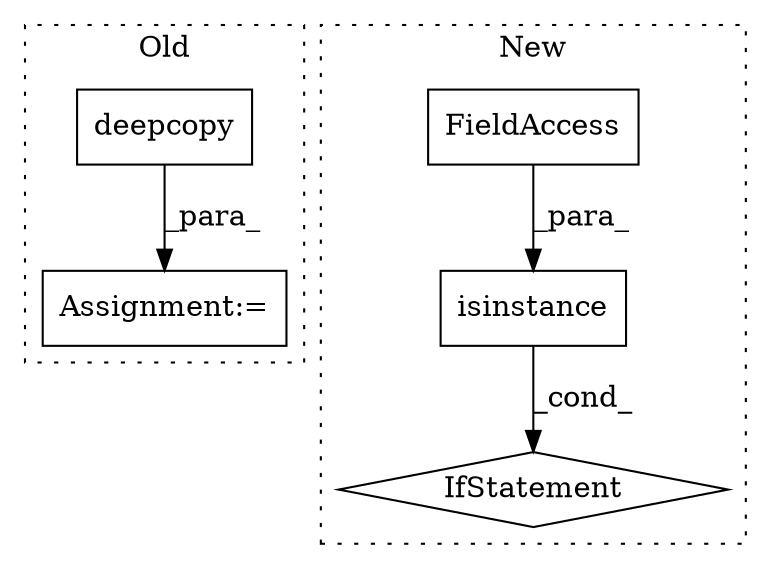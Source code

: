 digraph G {
subgraph cluster0 {
1 [label="deepcopy" a="32" s="1502,1531" l="9,1" shape="box"];
4 [label="Assignment:=" a="7" s="1449" l="1" shape="box"];
label = "Old";
style="dotted";
}
subgraph cluster1 {
2 [label="isinstance" a="32" s="1629,1651" l="11,1" shape="box"];
3 [label="FieldAccess" a="22" s="1646" l="5" shape="box"];
5 [label="IfStatement" a="25" s="1625,1652" l="4,2" shape="diamond"];
label = "New";
style="dotted";
}
1 -> 4 [label="_para_"];
2 -> 5 [label="_cond_"];
3 -> 2 [label="_para_"];
}